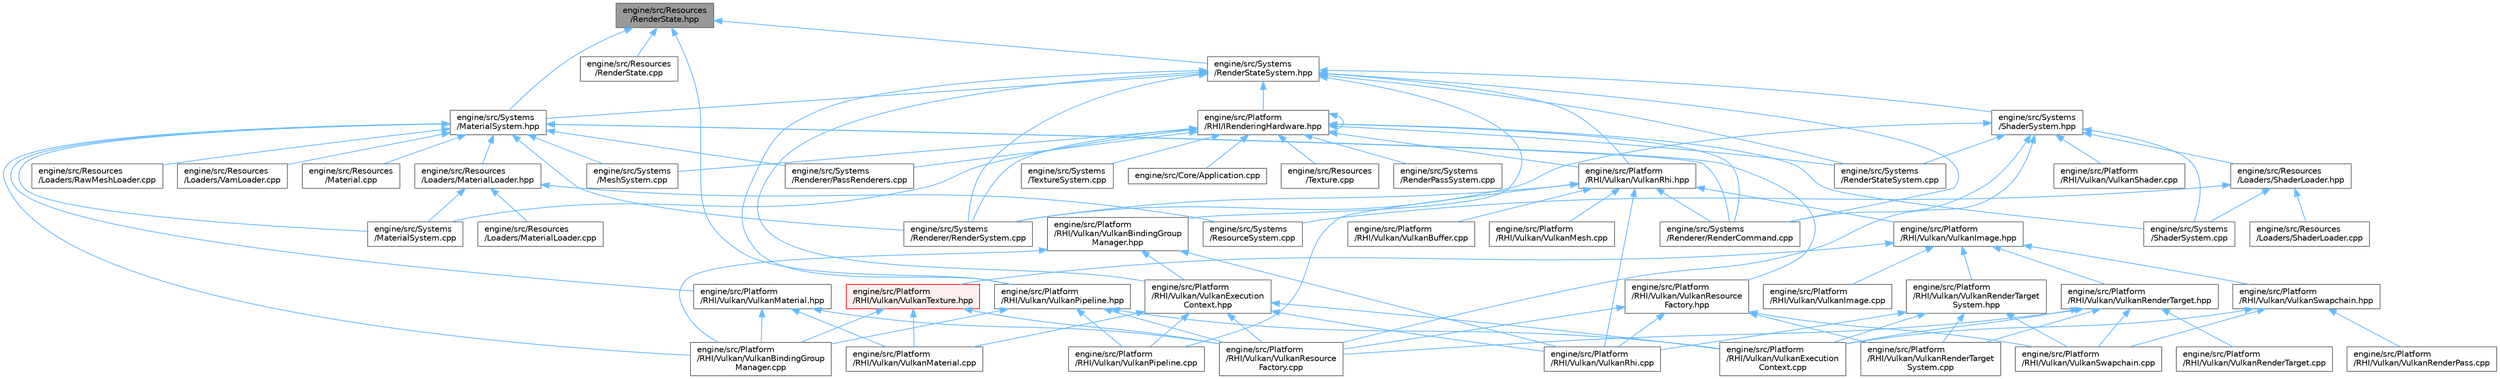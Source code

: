 digraph "engine/src/Resources/RenderState.hpp"
{
 // LATEX_PDF_SIZE
  bgcolor="transparent";
  edge [fontname=Helvetica,fontsize=10,labelfontname=Helvetica,labelfontsize=10];
  node [fontname=Helvetica,fontsize=10,shape=box,height=0.2,width=0.4];
  Node1 [id="Node000001",label="engine/src/Resources\l/RenderState.hpp",height=0.2,width=0.4,color="gray40", fillcolor="grey60", style="filled", fontcolor="black",tooltip=" "];
  Node1 -> Node2 [id="edge1_Node000001_Node000002",dir="back",color="steelblue1",style="solid",tooltip=" "];
  Node2 [id="Node000002",label="engine/src/Platform\l/RHI/Vulkan/VulkanPipeline.hpp",height=0.2,width=0.4,color="grey40", fillcolor="white", style="filled",URL="$_vulkan_pipeline_8hpp.html",tooltip=" "];
  Node2 -> Node3 [id="edge2_Node000002_Node000003",dir="back",color="steelblue1",style="solid",tooltip=" "];
  Node3 [id="Node000003",label="engine/src/Platform\l/RHI/Vulkan/VulkanBindingGroup\lManager.cpp",height=0.2,width=0.4,color="grey40", fillcolor="white", style="filled",URL="$_vulkan_binding_group_manager_8cpp.html",tooltip=" "];
  Node2 -> Node4 [id="edge3_Node000002_Node000004",dir="back",color="steelblue1",style="solid",tooltip=" "];
  Node4 [id="Node000004",label="engine/src/Platform\l/RHI/Vulkan/VulkanExecution\lContext.cpp",height=0.2,width=0.4,color="grey40", fillcolor="white", style="filled",URL="$_vulkan_execution_context_8cpp.html",tooltip=" "];
  Node2 -> Node5 [id="edge4_Node000002_Node000005",dir="back",color="steelblue1",style="solid",tooltip=" "];
  Node5 [id="Node000005",label="engine/src/Platform\l/RHI/Vulkan/VulkanPipeline.cpp",height=0.2,width=0.4,color="grey40", fillcolor="white", style="filled",URL="$_vulkan_pipeline_8cpp.html",tooltip=" "];
  Node2 -> Node6 [id="edge5_Node000002_Node000006",dir="back",color="steelblue1",style="solid",tooltip=" "];
  Node6 [id="Node000006",label="engine/src/Platform\l/RHI/Vulkan/VulkanResource\lFactory.cpp",height=0.2,width=0.4,color="grey40", fillcolor="white", style="filled",URL="$_vulkan_resource_factory_8cpp.html",tooltip=" "];
  Node1 -> Node7 [id="edge6_Node000001_Node000007",dir="back",color="steelblue1",style="solid",tooltip=" "];
  Node7 [id="Node000007",label="engine/src/Resources\l/RenderState.cpp",height=0.2,width=0.4,color="grey40", fillcolor="white", style="filled",URL="$_render_state_8cpp.html",tooltip=" "];
  Node1 -> Node8 [id="edge7_Node000001_Node000008",dir="back",color="steelblue1",style="solid",tooltip=" "];
  Node8 [id="Node000008",label="engine/src/Systems\l/MaterialSystem.hpp",height=0.2,width=0.4,color="grey40", fillcolor="white", style="filled",URL="$_material_system_8hpp.html",tooltip=" "];
  Node8 -> Node3 [id="edge8_Node000008_Node000003",dir="back",color="steelblue1",style="solid",tooltip=" "];
  Node8 -> Node9 [id="edge9_Node000008_Node000009",dir="back",color="steelblue1",style="solid",tooltip=" "];
  Node9 [id="Node000009",label="engine/src/Platform\l/RHI/Vulkan/VulkanMaterial.hpp",height=0.2,width=0.4,color="grey40", fillcolor="white", style="filled",URL="$_vulkan_material_8hpp.html",tooltip=" "];
  Node9 -> Node3 [id="edge10_Node000009_Node000003",dir="back",color="steelblue1",style="solid",tooltip=" "];
  Node9 -> Node10 [id="edge11_Node000009_Node000010",dir="back",color="steelblue1",style="solid",tooltip=" "];
  Node10 [id="Node000010",label="engine/src/Platform\l/RHI/Vulkan/VulkanMaterial.cpp",height=0.2,width=0.4,color="grey40", fillcolor="white", style="filled",URL="$_vulkan_material_8cpp.html",tooltip=" "];
  Node9 -> Node6 [id="edge12_Node000009_Node000006",dir="back",color="steelblue1",style="solid",tooltip=" "];
  Node8 -> Node11 [id="edge13_Node000008_Node000011",dir="back",color="steelblue1",style="solid",tooltip=" "];
  Node11 [id="Node000011",label="engine/src/Platform\l/RHI/Vulkan/VulkanResource\lFactory.hpp",height=0.2,width=0.4,color="grey40", fillcolor="white", style="filled",URL="$_vulkan_resource_factory_8hpp.html",tooltip=" "];
  Node11 -> Node12 [id="edge14_Node000011_Node000012",dir="back",color="steelblue1",style="solid",tooltip=" "];
  Node12 [id="Node000012",label="engine/src/Platform\l/RHI/Vulkan/VulkanRenderTarget\lSystem.cpp",height=0.2,width=0.4,color="grey40", fillcolor="white", style="filled",URL="$_vulkan_render_target_system_8cpp.html",tooltip=" "];
  Node11 -> Node6 [id="edge15_Node000011_Node000006",dir="back",color="steelblue1",style="solid",tooltip=" "];
  Node11 -> Node13 [id="edge16_Node000011_Node000013",dir="back",color="steelblue1",style="solid",tooltip=" "];
  Node13 [id="Node000013",label="engine/src/Platform\l/RHI/Vulkan/VulkanRhi.cpp",height=0.2,width=0.4,color="grey40", fillcolor="white", style="filled",URL="$_vulkan_rhi_8cpp.html",tooltip=" "];
  Node11 -> Node14 [id="edge17_Node000011_Node000014",dir="back",color="steelblue1",style="solid",tooltip=" "];
  Node14 [id="Node000014",label="engine/src/Platform\l/RHI/Vulkan/VulkanSwapchain.cpp",height=0.2,width=0.4,color="grey40", fillcolor="white", style="filled",URL="$_vulkan_swapchain_8cpp.html",tooltip=" "];
  Node8 -> Node15 [id="edge18_Node000008_Node000015",dir="back",color="steelblue1",style="solid",tooltip=" "];
  Node15 [id="Node000015",label="engine/src/Resources\l/Loaders/MaterialLoader.hpp",height=0.2,width=0.4,color="grey40", fillcolor="white", style="filled",URL="$_material_loader_8hpp.html",tooltip=" "];
  Node15 -> Node16 [id="edge19_Node000015_Node000016",dir="back",color="steelblue1",style="solid",tooltip=" "];
  Node16 [id="Node000016",label="engine/src/Resources\l/Loaders/MaterialLoader.cpp",height=0.2,width=0.4,color="grey40", fillcolor="white", style="filled",URL="$_material_loader_8cpp.html",tooltip=" "];
  Node15 -> Node17 [id="edge20_Node000015_Node000017",dir="back",color="steelblue1",style="solid",tooltip=" "];
  Node17 [id="Node000017",label="engine/src/Systems\l/MaterialSystem.cpp",height=0.2,width=0.4,color="grey40", fillcolor="white", style="filled",URL="$_material_system_8cpp.html",tooltip=" "];
  Node15 -> Node18 [id="edge21_Node000015_Node000018",dir="back",color="steelblue1",style="solid",tooltip=" "];
  Node18 [id="Node000018",label="engine/src/Systems\l/ResourceSystem.cpp",height=0.2,width=0.4,color="grey40", fillcolor="white", style="filled",URL="$_resource_system_8cpp.html",tooltip=" "];
  Node8 -> Node19 [id="edge22_Node000008_Node000019",dir="back",color="steelblue1",style="solid",tooltip=" "];
  Node19 [id="Node000019",label="engine/src/Resources\l/Loaders/RawMeshLoader.cpp",height=0.2,width=0.4,color="grey40", fillcolor="white", style="filled",URL="$_raw_mesh_loader_8cpp.html",tooltip=" "];
  Node8 -> Node20 [id="edge23_Node000008_Node000020",dir="back",color="steelblue1",style="solid",tooltip=" "];
  Node20 [id="Node000020",label="engine/src/Resources\l/Loaders/VamLoader.cpp",height=0.2,width=0.4,color="grey40", fillcolor="white", style="filled",URL="$_vam_loader_8cpp.html",tooltip=" "];
  Node8 -> Node21 [id="edge24_Node000008_Node000021",dir="back",color="steelblue1",style="solid",tooltip=" "];
  Node21 [id="Node000021",label="engine/src/Resources\l/Material.cpp",height=0.2,width=0.4,color="grey40", fillcolor="white", style="filled",URL="$_material_8cpp.html",tooltip=" "];
  Node8 -> Node17 [id="edge25_Node000008_Node000017",dir="back",color="steelblue1",style="solid",tooltip=" "];
  Node8 -> Node22 [id="edge26_Node000008_Node000022",dir="back",color="steelblue1",style="solid",tooltip=" "];
  Node22 [id="Node000022",label="engine/src/Systems\l/MeshSystem.cpp",height=0.2,width=0.4,color="grey40", fillcolor="white", style="filled",URL="$_mesh_system_8cpp.html",tooltip=" "];
  Node8 -> Node23 [id="edge27_Node000008_Node000023",dir="back",color="steelblue1",style="solid",tooltip=" "];
  Node23 [id="Node000023",label="engine/src/Systems\l/Renderer/PassRenderers.cpp",height=0.2,width=0.4,color="grey40", fillcolor="white", style="filled",URL="$_pass_renderers_8cpp.html",tooltip=" "];
  Node8 -> Node24 [id="edge28_Node000008_Node000024",dir="back",color="steelblue1",style="solid",tooltip=" "];
  Node24 [id="Node000024",label="engine/src/Systems\l/Renderer/RenderCommand.cpp",height=0.2,width=0.4,color="grey40", fillcolor="white", style="filled",URL="$_render_command_8cpp.html",tooltip=" "];
  Node8 -> Node25 [id="edge29_Node000008_Node000025",dir="back",color="steelblue1",style="solid",tooltip=" "];
  Node25 [id="Node000025",label="engine/src/Systems\l/Renderer/RenderSystem.cpp",height=0.2,width=0.4,color="grey40", fillcolor="white", style="filled",URL="$_render_system_8cpp.html",tooltip=" "];
  Node1 -> Node26 [id="edge30_Node000001_Node000026",dir="back",color="steelblue1",style="solid",tooltip=" "];
  Node26 [id="Node000026",label="engine/src/Systems\l/RenderStateSystem.hpp",height=0.2,width=0.4,color="grey40", fillcolor="white", style="filled",URL="$_render_state_system_8hpp.html",tooltip=" "];
  Node26 -> Node27 [id="edge31_Node000026_Node000027",dir="back",color="steelblue1",style="solid",tooltip=" "];
  Node27 [id="Node000027",label="engine/src/Platform\l/RHI/IRenderingHardware.hpp",height=0.2,width=0.4,color="grey40", fillcolor="white", style="filled",URL="$_i_rendering_hardware_8hpp.html",tooltip=" "];
  Node27 -> Node28 [id="edge32_Node000027_Node000028",dir="back",color="steelblue1",style="solid",tooltip=" "];
  Node28 [id="Node000028",label="engine/src/Core/Application.cpp",height=0.2,width=0.4,color="grey40", fillcolor="white", style="filled",URL="$_application_8cpp.html",tooltip=" "];
  Node27 -> Node27 [id="edge33_Node000027_Node000027",dir="back",color="steelblue1",style="solid",tooltip=" "];
  Node27 -> Node29 [id="edge34_Node000027_Node000029",dir="back",color="steelblue1",style="solid",tooltip=" "];
  Node29 [id="Node000029",label="engine/src/Platform\l/RHI/Vulkan/VulkanRhi.hpp",height=0.2,width=0.4,color="grey40", fillcolor="white", style="filled",URL="$_vulkan_rhi_8hpp.html",tooltip=" "];
  Node29 -> Node30 [id="edge35_Node000029_Node000030",dir="back",color="steelblue1",style="solid",tooltip=" "];
  Node30 [id="Node000030",label="engine/src/Platform\l/RHI/Vulkan/VulkanBuffer.cpp",height=0.2,width=0.4,color="grey40", fillcolor="white", style="filled",URL="$_vulkan_buffer_8cpp.html",tooltip=" "];
  Node29 -> Node31 [id="edge36_Node000029_Node000031",dir="back",color="steelblue1",style="solid",tooltip=" "];
  Node31 [id="Node000031",label="engine/src/Platform\l/RHI/Vulkan/VulkanImage.hpp",height=0.2,width=0.4,color="grey40", fillcolor="white", style="filled",URL="$_vulkan_image_8hpp.html",tooltip=" "];
  Node31 -> Node32 [id="edge37_Node000031_Node000032",dir="back",color="steelblue1",style="solid",tooltip=" "];
  Node32 [id="Node000032",label="engine/src/Platform\l/RHI/Vulkan/VulkanImage.cpp",height=0.2,width=0.4,color="grey40", fillcolor="white", style="filled",URL="$_vulkan_image_8cpp.html",tooltip=" "];
  Node31 -> Node33 [id="edge38_Node000031_Node000033",dir="back",color="steelblue1",style="solid",tooltip=" "];
  Node33 [id="Node000033",label="engine/src/Platform\l/RHI/Vulkan/VulkanRenderTarget.hpp",height=0.2,width=0.4,color="grey40", fillcolor="white", style="filled",URL="$_vulkan_render_target_8hpp.html",tooltip=" "];
  Node33 -> Node4 [id="edge39_Node000033_Node000004",dir="back",color="steelblue1",style="solid",tooltip=" "];
  Node33 -> Node34 [id="edge40_Node000033_Node000034",dir="back",color="steelblue1",style="solid",tooltip=" "];
  Node34 [id="Node000034",label="engine/src/Platform\l/RHI/Vulkan/VulkanRenderTarget.cpp",height=0.2,width=0.4,color="grey40", fillcolor="white", style="filled",URL="$_vulkan_render_target_8cpp.html",tooltip=" "];
  Node33 -> Node12 [id="edge41_Node000033_Node000012",dir="back",color="steelblue1",style="solid",tooltip=" "];
  Node33 -> Node6 [id="edge42_Node000033_Node000006",dir="back",color="steelblue1",style="solid",tooltip=" "];
  Node33 -> Node14 [id="edge43_Node000033_Node000014",dir="back",color="steelblue1",style="solid",tooltip=" "];
  Node31 -> Node35 [id="edge44_Node000031_Node000035",dir="back",color="steelblue1",style="solid",tooltip=" "];
  Node35 [id="Node000035",label="engine/src/Platform\l/RHI/Vulkan/VulkanRenderTarget\lSystem.hpp",height=0.2,width=0.4,color="grey40", fillcolor="white", style="filled",URL="$_vulkan_render_target_system_8hpp.html",tooltip=" "];
  Node35 -> Node4 [id="edge45_Node000035_Node000004",dir="back",color="steelblue1",style="solid",tooltip=" "];
  Node35 -> Node12 [id="edge46_Node000035_Node000012",dir="back",color="steelblue1",style="solid",tooltip=" "];
  Node35 -> Node13 [id="edge47_Node000035_Node000013",dir="back",color="steelblue1",style="solid",tooltip=" "];
  Node35 -> Node14 [id="edge48_Node000035_Node000014",dir="back",color="steelblue1",style="solid",tooltip=" "];
  Node31 -> Node36 [id="edge49_Node000031_Node000036",dir="back",color="steelblue1",style="solid",tooltip=" "];
  Node36 [id="Node000036",label="engine/src/Platform\l/RHI/Vulkan/VulkanSwapchain.hpp",height=0.2,width=0.4,color="grey40", fillcolor="white", style="filled",URL="$_vulkan_swapchain_8hpp.html",tooltip=" "];
  Node36 -> Node4 [id="edge50_Node000036_Node000004",dir="back",color="steelblue1",style="solid",tooltip=" "];
  Node36 -> Node37 [id="edge51_Node000036_Node000037",dir="back",color="steelblue1",style="solid",tooltip=" "];
  Node37 [id="Node000037",label="engine/src/Platform\l/RHI/Vulkan/VulkanRenderPass.cpp",height=0.2,width=0.4,color="grey40", fillcolor="white", style="filled",URL="$_vulkan_render_pass_8cpp.html",tooltip=" "];
  Node36 -> Node14 [id="edge52_Node000036_Node000014",dir="back",color="steelblue1",style="solid",tooltip=" "];
  Node31 -> Node38 [id="edge53_Node000031_Node000038",dir="back",color="steelblue1",style="solid",tooltip=" "];
  Node38 [id="Node000038",label="engine/src/Platform\l/RHI/Vulkan/VulkanTexture.hpp",height=0.2,width=0.4,color="red", fillcolor="#FFF0F0", style="filled",URL="$_vulkan_texture_8hpp.html",tooltip=" "];
  Node38 -> Node3 [id="edge54_Node000038_Node000003",dir="back",color="steelblue1",style="solid",tooltip=" "];
  Node38 -> Node10 [id="edge55_Node000038_Node000010",dir="back",color="steelblue1",style="solid",tooltip=" "];
  Node38 -> Node6 [id="edge56_Node000038_Node000006",dir="back",color="steelblue1",style="solid",tooltip=" "];
  Node29 -> Node40 [id="edge57_Node000029_Node000040",dir="back",color="steelblue1",style="solid",tooltip=" "];
  Node40 [id="Node000040",label="engine/src/Platform\l/RHI/Vulkan/VulkanMesh.cpp",height=0.2,width=0.4,color="grey40", fillcolor="white", style="filled",URL="$_vulkan_mesh_8cpp.html",tooltip=" "];
  Node29 -> Node5 [id="edge58_Node000029_Node000005",dir="back",color="steelblue1",style="solid",tooltip=" "];
  Node29 -> Node13 [id="edge59_Node000029_Node000013",dir="back",color="steelblue1",style="solid",tooltip=" "];
  Node29 -> Node24 [id="edge60_Node000029_Node000024",dir="back",color="steelblue1",style="solid",tooltip=" "];
  Node29 -> Node25 [id="edge61_Node000029_Node000025",dir="back",color="steelblue1",style="solid",tooltip=" "];
  Node27 -> Node41 [id="edge62_Node000027_Node000041",dir="back",color="steelblue1",style="solid",tooltip=" "];
  Node41 [id="Node000041",label="engine/src/Resources\l/Texture.cpp",height=0.2,width=0.4,color="grey40", fillcolor="white", style="filled",URL="$_texture_8cpp.html",tooltip=" "];
  Node27 -> Node17 [id="edge63_Node000027_Node000017",dir="back",color="steelblue1",style="solid",tooltip=" "];
  Node27 -> Node22 [id="edge64_Node000027_Node000022",dir="back",color="steelblue1",style="solid",tooltip=" "];
  Node27 -> Node42 [id="edge65_Node000027_Node000042",dir="back",color="steelblue1",style="solid",tooltip=" "];
  Node42 [id="Node000042",label="engine/src/Systems\l/RenderPassSystem.cpp",height=0.2,width=0.4,color="grey40", fillcolor="white", style="filled",URL="$_render_pass_system_8cpp.html",tooltip=" "];
  Node27 -> Node43 [id="edge66_Node000027_Node000043",dir="back",color="steelblue1",style="solid",tooltip=" "];
  Node43 [id="Node000043",label="engine/src/Systems\l/RenderStateSystem.cpp",height=0.2,width=0.4,color="grey40", fillcolor="white", style="filled",URL="$_render_state_system_8cpp.html",tooltip=" "];
  Node27 -> Node23 [id="edge67_Node000027_Node000023",dir="back",color="steelblue1",style="solid",tooltip=" "];
  Node27 -> Node24 [id="edge68_Node000027_Node000024",dir="back",color="steelblue1",style="solid",tooltip=" "];
  Node27 -> Node25 [id="edge69_Node000027_Node000025",dir="back",color="steelblue1",style="solid",tooltip=" "];
  Node27 -> Node44 [id="edge70_Node000027_Node000044",dir="back",color="steelblue1",style="solid",tooltip=" "];
  Node44 [id="Node000044",label="engine/src/Systems\l/ShaderSystem.cpp",height=0.2,width=0.4,color="grey40", fillcolor="white", style="filled",URL="$_shader_system_8cpp.html",tooltip=" "];
  Node27 -> Node45 [id="edge71_Node000027_Node000045",dir="back",color="steelblue1",style="solid",tooltip=" "];
  Node45 [id="Node000045",label="engine/src/Systems\l/TextureSystem.cpp",height=0.2,width=0.4,color="grey40", fillcolor="white", style="filled",URL="$_texture_system_8cpp.html",tooltip=" "];
  Node26 -> Node46 [id="edge72_Node000026_Node000046",dir="back",color="steelblue1",style="solid",tooltip=" "];
  Node46 [id="Node000046",label="engine/src/Platform\l/RHI/Vulkan/VulkanBindingGroup\lManager.hpp",height=0.2,width=0.4,color="grey40", fillcolor="white", style="filled",URL="$_vulkan_binding_group_manager_8hpp.html",tooltip=" "];
  Node46 -> Node3 [id="edge73_Node000046_Node000003",dir="back",color="steelblue1",style="solid",tooltip=" "];
  Node46 -> Node47 [id="edge74_Node000046_Node000047",dir="back",color="steelblue1",style="solid",tooltip=" "];
  Node47 [id="Node000047",label="engine/src/Platform\l/RHI/Vulkan/VulkanExecution\lContext.hpp",height=0.2,width=0.4,color="grey40", fillcolor="white", style="filled",URL="$_vulkan_execution_context_8hpp.html",tooltip=" "];
  Node47 -> Node4 [id="edge75_Node000047_Node000004",dir="back",color="steelblue1",style="solid",tooltip=" "];
  Node47 -> Node10 [id="edge76_Node000047_Node000010",dir="back",color="steelblue1",style="solid",tooltip=" "];
  Node47 -> Node5 [id="edge77_Node000047_Node000005",dir="back",color="steelblue1",style="solid",tooltip=" "];
  Node47 -> Node6 [id="edge78_Node000047_Node000006",dir="back",color="steelblue1",style="solid",tooltip=" "];
  Node47 -> Node13 [id="edge79_Node000047_Node000013",dir="back",color="steelblue1",style="solid",tooltip=" "];
  Node46 -> Node13 [id="edge80_Node000046_Node000013",dir="back",color="steelblue1",style="solid",tooltip=" "];
  Node26 -> Node47 [id="edge81_Node000026_Node000047",dir="back",color="steelblue1",style="solid",tooltip=" "];
  Node26 -> Node2 [id="edge82_Node000026_Node000002",dir="back",color="steelblue1",style="solid",tooltip=" "];
  Node26 -> Node29 [id="edge83_Node000026_Node000029",dir="back",color="steelblue1",style="solid",tooltip=" "];
  Node26 -> Node8 [id="edge84_Node000026_Node000008",dir="back",color="steelblue1",style="solid",tooltip=" "];
  Node26 -> Node43 [id="edge85_Node000026_Node000043",dir="back",color="steelblue1",style="solid",tooltip=" "];
  Node26 -> Node24 [id="edge86_Node000026_Node000024",dir="back",color="steelblue1",style="solid",tooltip=" "];
  Node26 -> Node25 [id="edge87_Node000026_Node000025",dir="back",color="steelblue1",style="solid",tooltip=" "];
  Node26 -> Node48 [id="edge88_Node000026_Node000048",dir="back",color="steelblue1",style="solid",tooltip=" "];
  Node48 [id="Node000048",label="engine/src/Systems\l/ShaderSystem.hpp",height=0.2,width=0.4,color="grey40", fillcolor="white", style="filled",URL="$_shader_system_8hpp.html",tooltip=" "];
  Node48 -> Node6 [id="edge89_Node000048_Node000006",dir="back",color="steelblue1",style="solid",tooltip=" "];
  Node48 -> Node49 [id="edge90_Node000048_Node000049",dir="back",color="steelblue1",style="solid",tooltip=" "];
  Node49 [id="Node000049",label="engine/src/Platform\l/RHI/Vulkan/VulkanShader.cpp",height=0.2,width=0.4,color="grey40", fillcolor="white", style="filled",URL="$_vulkan_shader_8cpp.html",tooltip=" "];
  Node48 -> Node50 [id="edge91_Node000048_Node000050",dir="back",color="steelblue1",style="solid",tooltip=" "];
  Node50 [id="Node000050",label="engine/src/Resources\l/Loaders/ShaderLoader.hpp",height=0.2,width=0.4,color="grey40", fillcolor="white", style="filled",URL="$_shader_loader_8hpp.html",tooltip=" "];
  Node50 -> Node51 [id="edge92_Node000050_Node000051",dir="back",color="steelblue1",style="solid",tooltip=" "];
  Node51 [id="Node000051",label="engine/src/Resources\l/Loaders/ShaderLoader.cpp",height=0.2,width=0.4,color="grey40", fillcolor="white", style="filled",URL="$_shader_loader_8cpp.html",tooltip=" "];
  Node50 -> Node18 [id="edge93_Node000050_Node000018",dir="back",color="steelblue1",style="solid",tooltip=" "];
  Node50 -> Node44 [id="edge94_Node000050_Node000044",dir="back",color="steelblue1",style="solid",tooltip=" "];
  Node48 -> Node43 [id="edge95_Node000048_Node000043",dir="back",color="steelblue1",style="solid",tooltip=" "];
  Node48 -> Node24 [id="edge96_Node000048_Node000024",dir="back",color="steelblue1",style="solid",tooltip=" "];
  Node48 -> Node25 [id="edge97_Node000048_Node000025",dir="back",color="steelblue1",style="solid",tooltip=" "];
  Node48 -> Node44 [id="edge98_Node000048_Node000044",dir="back",color="steelblue1",style="solid",tooltip=" "];
}
